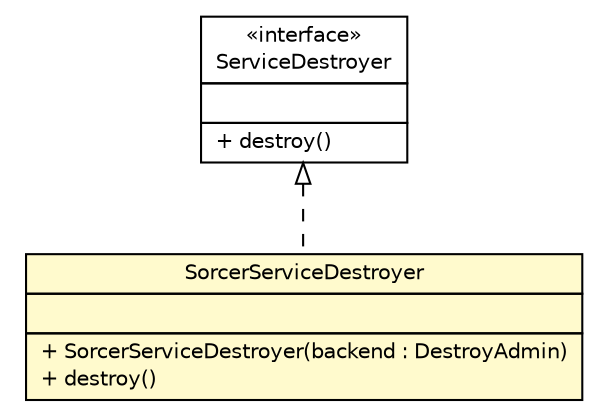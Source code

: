 #!/usr/local/bin/dot
#
# Class diagram 
# Generated by UMLGraph version R5_6 (http://www.umlgraph.org/)
#

digraph G {
	edge [fontname="Helvetica",fontsize=10,labelfontname="Helvetica",labelfontsize=10];
	node [fontname="Helvetica",fontsize=10,shape=plaintext];
	nodesep=0.25;
	ranksep=0.5;
	// sorcer.boot.destroy.ServiceDestroyer
	c526587 [label=<<table title="sorcer.boot.destroy.ServiceDestroyer" border="0" cellborder="1" cellspacing="0" cellpadding="2" port="p" href="./ServiceDestroyer.html">
		<tr><td><table border="0" cellspacing="0" cellpadding="1">
<tr><td align="center" balign="center"> &#171;interface&#187; </td></tr>
<tr><td align="center" balign="center"> ServiceDestroyer </td></tr>
		</table></td></tr>
		<tr><td><table border="0" cellspacing="0" cellpadding="1">
<tr><td align="left" balign="left">  </td></tr>
		</table></td></tr>
		<tr><td><table border="0" cellspacing="0" cellpadding="1">
<tr><td align="left" balign="left"> + destroy() </td></tr>
		</table></td></tr>
		</table>>, URL="./ServiceDestroyer.html", fontname="Helvetica", fontcolor="black", fontsize=10.0];
	// sorcer.boot.destroy.SorcerServiceDestroyer
	c526592 [label=<<table title="sorcer.boot.destroy.SorcerServiceDestroyer" border="0" cellborder="1" cellspacing="0" cellpadding="2" port="p" bgcolor="lemonChiffon" href="./SorcerServiceDestroyer.html">
		<tr><td><table border="0" cellspacing="0" cellpadding="1">
<tr><td align="center" balign="center"> SorcerServiceDestroyer </td></tr>
		</table></td></tr>
		<tr><td><table border="0" cellspacing="0" cellpadding="1">
<tr><td align="left" balign="left">  </td></tr>
		</table></td></tr>
		<tr><td><table border="0" cellspacing="0" cellpadding="1">
<tr><td align="left" balign="left"> + SorcerServiceDestroyer(backend : DestroyAdmin) </td></tr>
<tr><td align="left" balign="left"> + destroy() </td></tr>
		</table></td></tr>
		</table>>, URL="./SorcerServiceDestroyer.html", fontname="Helvetica", fontcolor="black", fontsize=10.0];
	//sorcer.boot.destroy.SorcerServiceDestroyer implements sorcer.boot.destroy.ServiceDestroyer
	c526587:p -> c526592:p [dir=back,arrowtail=empty,style=dashed];
}

